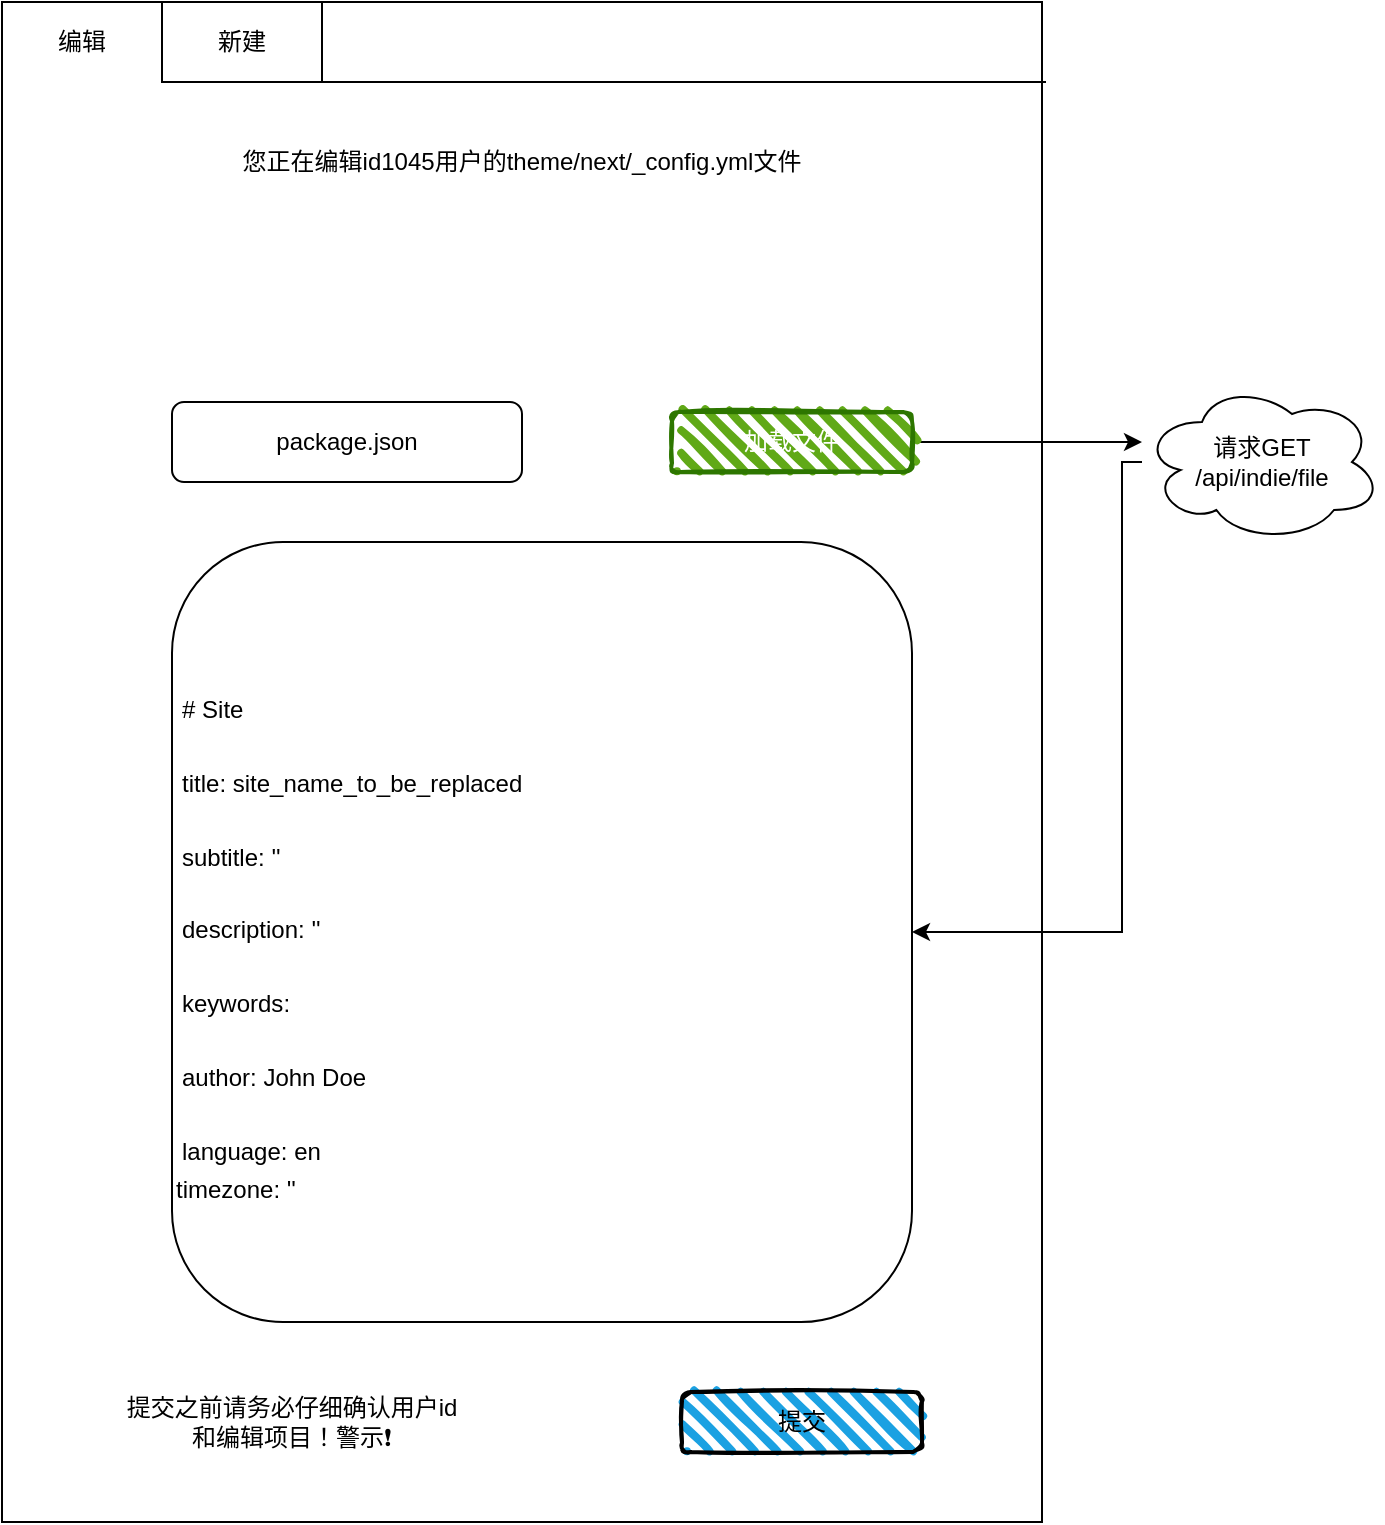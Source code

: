 <mxfile>
    <diagram id="99zECeEw18jtH8phpOEg" name="第 1 页">
        <mxGraphModel dx="1194" dy="903" grid="1" gridSize="10" guides="1" tooltips="1" connect="1" arrows="1" fold="1" page="1" pageScale="1" pageWidth="827" pageHeight="1169" math="0" shadow="0">
            <root>
                <mxCell id="0"/>
                <mxCell id="1" parent="0"/>
                <mxCell id="2" value="" style="rounded=0;whiteSpace=wrap;html=1;" parent="1" vertex="1">
                    <mxGeometry x="120" y="80" width="520" height="760" as="geometry"/>
                </mxCell>
                <mxCell id="3" value="&lt;br&gt;&lt;table class=&quot;highlight tab-size js-file-line-container&quot;&gt;&lt;tbody&gt;&lt;tr&gt;&lt;td id=&quot;LC5&quot; class=&quot;blob-code blob-code-inner js-file-line&quot;&gt;&lt;span class=&quot;pl-c&quot;&gt;&lt;span class=&quot;pl-c&quot;&gt;#&lt;/span&gt; Site&lt;/span&gt;&lt;/td&gt;      &lt;/tr&gt;      &lt;tr&gt;        &lt;/tr&gt;&lt;/tbody&gt;&lt;/table&gt;&lt;br&gt;&lt;table class=&quot;highlight tab-size js-file-line-container&quot;&gt;&lt;tbody&gt;&lt;tr&gt;&lt;td id=&quot;LC6&quot; class=&quot;blob-code blob-code-inner js-file-line&quot;&gt;&lt;span class=&quot;pl-ent&quot;&gt;title&lt;/span&gt;: &lt;span class=&quot;pl-s&quot;&gt;site_name_to_be_replaced&lt;/span&gt;&lt;/td&gt;      &lt;/tr&gt;      &lt;tr&gt;        &lt;/tr&gt;&lt;/tbody&gt;&lt;/table&gt;&lt;br&gt;&lt;table class=&quot;highlight tab-size js-file-line-container&quot;&gt;&lt;tbody&gt;&lt;tr&gt;&lt;td id=&quot;LC7&quot; class=&quot;blob-code blob-code-inner js-file-line&quot;&gt;&lt;span class=&quot;pl-ent&quot;&gt;subtitle&lt;/span&gt;: &lt;span class=&quot;pl-s&quot;&gt;&lt;span class=&quot;pl-pds&quot;&gt;'&lt;/span&gt;&lt;span class=&quot;pl-pds&quot;&gt;'&lt;/span&gt;&lt;/span&gt;&lt;/td&gt;      &lt;/tr&gt;      &lt;tr&gt;        &lt;/tr&gt;&lt;/tbody&gt;&lt;/table&gt;&lt;br&gt;&lt;table class=&quot;highlight tab-size js-file-line-container&quot;&gt;&lt;tbody&gt;&lt;tr&gt;&lt;td id=&quot;LC8&quot; class=&quot;blob-code blob-code-inner js-file-line&quot;&gt;&lt;span class=&quot;pl-ent&quot;&gt;description&lt;/span&gt;: &lt;span class=&quot;pl-s&quot;&gt;&lt;span class=&quot;pl-pds&quot;&gt;'&lt;/span&gt;&lt;span class=&quot;pl-pds&quot;&gt;'&lt;/span&gt;&lt;/span&gt;&lt;/td&gt;      &lt;/tr&gt;      &lt;tr&gt;        &lt;/tr&gt;&lt;/tbody&gt;&lt;/table&gt;&lt;br&gt;&lt;table class=&quot;highlight tab-size js-file-line-container&quot;&gt;&lt;tbody&gt;&lt;tr&gt;&lt;td id=&quot;LC9&quot; class=&quot;blob-code blob-code-inner js-file-line&quot;&gt;&lt;span class=&quot;pl-ent&quot;&gt;keywords&lt;/span&gt;:&lt;/td&gt;      &lt;/tr&gt;      &lt;tr&gt;        &lt;/tr&gt;&lt;/tbody&gt;&lt;/table&gt;&lt;br&gt;&lt;table class=&quot;highlight tab-size js-file-line-container&quot;&gt;&lt;tbody&gt;&lt;tr&gt;&lt;td id=&quot;LC10&quot; class=&quot;blob-code blob-code-inner js-file-line&quot;&gt;&lt;span class=&quot;pl-ent&quot;&gt;author&lt;/span&gt;: &lt;span class=&quot;pl-s&quot;&gt;John Doe&lt;/span&gt;&lt;/td&gt;      &lt;/tr&gt;      &lt;tr&gt;        &lt;/tr&gt;&lt;/tbody&gt;&lt;/table&gt;&lt;br&gt;&lt;table class=&quot;highlight tab-size js-file-line-container&quot;&gt;&lt;tbody&gt;&lt;tr&gt;&lt;td id=&quot;LC11&quot; class=&quot;blob-code blob-code-inner js-file-line&quot;&gt;&lt;span class=&quot;pl-ent&quot;&gt;language&lt;/span&gt;: &lt;span class=&quot;pl-s&quot;&gt;en&lt;/span&gt;&lt;/td&gt;      &lt;/tr&gt;      &lt;tr&gt;        &lt;/tr&gt;&lt;/tbody&gt;&lt;/table&gt;&lt;span class=&quot;pl-ent&quot;&gt;timezone&lt;/span&gt;: &lt;span class=&quot;pl-s&quot;&gt;&lt;span class=&quot;pl-pds&quot;&gt;'&lt;/span&gt;&lt;span class=&quot;pl-pds&quot;&gt;'&lt;/span&gt;&lt;/span&gt;" style="rounded=1;whiteSpace=wrap;html=1;align=left;" parent="1" vertex="1">
                    <mxGeometry x="205" y="350" width="370" height="390" as="geometry"/>
                </mxCell>
                <mxCell id="4" value="您正在编辑id1045用户的theme/next/_config.yml文件" style="text;html=1;strokeColor=none;fillColor=none;align=center;verticalAlign=middle;whiteSpace=wrap;rounded=0;" parent="1" vertex="1">
                    <mxGeometry x="160" y="150" width="440" height="20" as="geometry"/>
                </mxCell>
                <mxCell id="6" value="提交之前请务必仔细确认用户id和编辑项目！警示❗" style="text;html=1;strokeColor=none;fillColor=none;align=center;verticalAlign=middle;whiteSpace=wrap;rounded=0;" parent="1" vertex="1">
                    <mxGeometry x="180" y="780" width="170" height="20" as="geometry"/>
                </mxCell>
                <mxCell id="7" value="提交" style="rounded=1;whiteSpace=wrap;html=1;strokeWidth=2;fillWeight=4;hachureGap=8;hachureAngle=45;fillColor=#1ba1e2;sketch=1;" parent="1" vertex="1">
                    <mxGeometry x="460" y="775" width="120" height="30" as="geometry"/>
                </mxCell>
                <mxCell id="8" value="package.json" style="rounded=1;whiteSpace=wrap;html=1;" parent="1" vertex="1">
                    <mxGeometry x="205" y="280" width="175" height="40" as="geometry"/>
                </mxCell>
                <mxCell id="17" style="edgeStyle=orthogonalEdgeStyle;rounded=0;orthogonalLoop=1;jettySize=auto;html=1;entryX=0;entryY=0.375;entryDx=0;entryDy=0;entryPerimeter=0;" parent="1" source="9" target="16" edge="1">
                    <mxGeometry relative="1" as="geometry"/>
                </mxCell>
                <mxCell id="9" value="加载文件" style="rounded=1;whiteSpace=wrap;html=1;strokeWidth=2;fillWeight=4;hachureGap=8;hachureAngle=45;fillColor=#60a917;sketch=1;strokeColor=#2D7600;fontColor=#ffffff;" parent="1" vertex="1">
                    <mxGeometry x="455" y="285" width="120" height="30" as="geometry"/>
                </mxCell>
                <mxCell id="10" value="" style="rounded=0;whiteSpace=wrap;html=1;" parent="1" vertex="1">
                    <mxGeometry x="200" y="80" width="80" height="40" as="geometry"/>
                </mxCell>
                <mxCell id="11" value="" style="endArrow=none;html=1;entryX=1;entryY=1;entryDx=0;entryDy=0;" parent="1" target="10" edge="1">
                    <mxGeometry width="50" height="50" relative="1" as="geometry">
                        <mxPoint x="642" y="120" as="sourcePoint"/>
                        <mxPoint x="440" y="420" as="targetPoint"/>
                    </mxGeometry>
                </mxCell>
                <mxCell id="14" value="编辑" style="text;html=1;strokeColor=none;fillColor=none;align=center;verticalAlign=middle;whiteSpace=wrap;rounded=0;" parent="1" vertex="1">
                    <mxGeometry x="140" y="90" width="40" height="20" as="geometry"/>
                </mxCell>
                <mxCell id="15" value="新建" style="text;html=1;strokeColor=none;fillColor=none;align=center;verticalAlign=middle;whiteSpace=wrap;rounded=0;" parent="1" vertex="1">
                    <mxGeometry x="220" y="90" width="40" height="20" as="geometry"/>
                </mxCell>
                <mxCell id="18" style="edgeStyle=orthogonalEdgeStyle;rounded=0;orthogonalLoop=1;jettySize=auto;html=1;entryX=1;entryY=0.5;entryDx=0;entryDy=0;" parent="1" source="16" target="3" edge="1">
                    <mxGeometry relative="1" as="geometry">
                        <Array as="points">
                            <mxPoint x="680" y="310"/>
                            <mxPoint x="680" y="545"/>
                        </Array>
                    </mxGeometry>
                </mxCell>
                <mxCell id="16" value="请求GET /api/indie/file" style="ellipse;shape=cloud;whiteSpace=wrap;html=1;" parent="1" vertex="1">
                    <mxGeometry x="690" y="270" width="120" height="80" as="geometry"/>
                </mxCell>
            </root>
        </mxGraphModel>
    </diagram>
</mxfile>